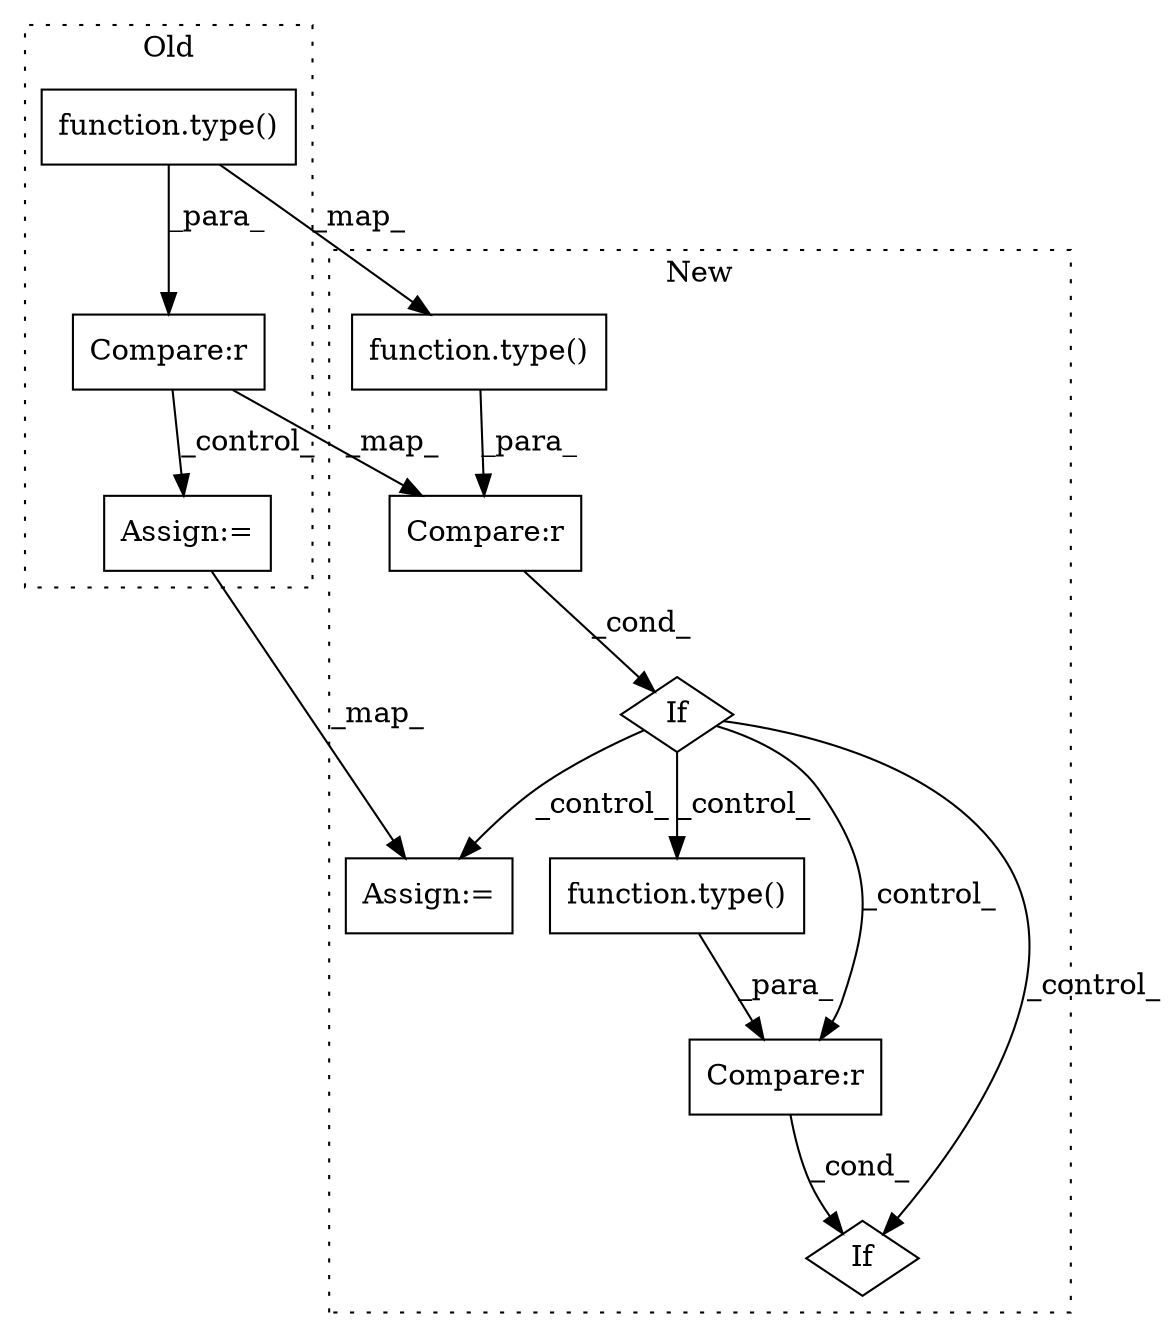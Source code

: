 digraph G {
subgraph cluster0 {
1 [label="function.type()" a="75" s="18776,18799" l="5,1" shape="box"];
4 [label="Compare:r" a="40" s="18776" l="41" shape="box"];
8 [label="Assign:=" a="68" s="18923" l="3" shape="box"];
label = "Old";
style="dotted";
}
subgraph cluster1 {
2 [label="function.type()" a="75" s="19724,19747" l="5,1" shape="box"];
3 [label="Compare:r" a="40" s="19724" l="41" shape="box"];
5 [label="If" a="96" s="19721" l="3" shape="diamond"];
6 [label="Compare:r" a="40" s="20354" l="39" shape="box"];
7 [label="function.type()" a="75" s="20354,20377" l="5,1" shape="box"];
9 [label="Assign:=" a="68" s="19877" l="3" shape="box"];
10 [label="If" a="96" s="20354" l="0" shape="diamond"];
label = "New";
style="dotted";
}
1 -> 2 [label="_map_"];
1 -> 4 [label="_para_"];
2 -> 3 [label="_para_"];
3 -> 5 [label="_cond_"];
4 -> 8 [label="_control_"];
4 -> 3 [label="_map_"];
5 -> 10 [label="_control_"];
5 -> 7 [label="_control_"];
5 -> 6 [label="_control_"];
5 -> 9 [label="_control_"];
6 -> 10 [label="_cond_"];
7 -> 6 [label="_para_"];
8 -> 9 [label="_map_"];
}